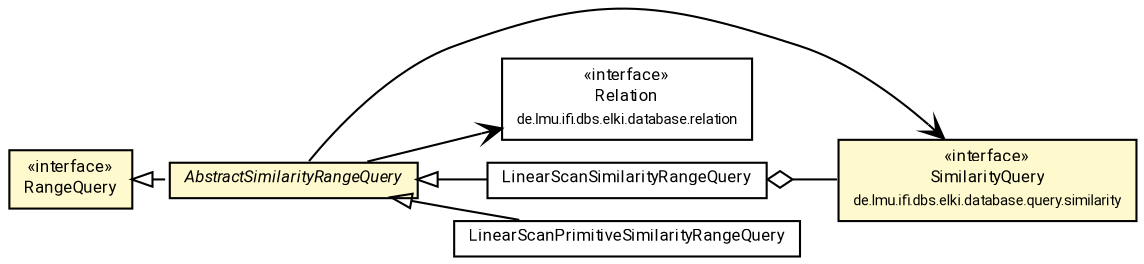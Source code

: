 #!/usr/local/bin/dot
#
# Class diagram 
# Generated by UMLGraph version R5_7_2-60-g0e99a6 (http://www.spinellis.gr/umlgraph/)
#

digraph G {
	graph [fontnames="svg"]
	edge [fontname="Roboto",fontsize=7,labelfontname="Roboto",labelfontsize=7,color="black"];
	node [fontname="Roboto",fontcolor="black",fontsize=8,shape=plaintext,margin=0,width=0,height=0];
	nodesep=0.15;
	ranksep=0.25;
	rankdir=LR;
	// de.lmu.ifi.dbs.elki.database.query.similarity.SimilarityQuery<O>
	c1362455 [label=<<table title="de.lmu.ifi.dbs.elki.database.query.similarity.SimilarityQuery" border="0" cellborder="1" cellspacing="0" cellpadding="2" bgcolor="LemonChiffon" href="../similarity/SimilarityQuery.html" target="_parent">
		<tr><td><table border="0" cellspacing="0" cellpadding="1">
		<tr><td align="center" balign="center"> &#171;interface&#187; </td></tr>
		<tr><td align="center" balign="center"> <font face="Roboto">SimilarityQuery</font> </td></tr>
		<tr><td align="center" balign="center"> <font face="Roboto" point-size="7.0">de.lmu.ifi.dbs.elki.database.query.similarity</font> </td></tr>
		</table></td></tr>
		</table>>, URL="../similarity/SimilarityQuery.html"];
	// de.lmu.ifi.dbs.elki.database.query.range.RangeQuery<O>
	c1362464 [label=<<table title="de.lmu.ifi.dbs.elki.database.query.range.RangeQuery" border="0" cellborder="1" cellspacing="0" cellpadding="2" bgcolor="LemonChiffon" href="RangeQuery.html" target="_parent">
		<tr><td><table border="0" cellspacing="0" cellpadding="1">
		<tr><td align="center" balign="center"> &#171;interface&#187; </td></tr>
		<tr><td align="center" balign="center"> <font face="Roboto">RangeQuery</font> </td></tr>
		</table></td></tr>
		</table>>, URL="RangeQuery.html"];
	// de.lmu.ifi.dbs.elki.database.relation.Relation<O>
	c1362475 [label=<<table title="de.lmu.ifi.dbs.elki.database.relation.Relation" border="0" cellborder="1" cellspacing="0" cellpadding="2" href="../../relation/Relation.html" target="_parent">
		<tr><td><table border="0" cellspacing="0" cellpadding="1">
		<tr><td align="center" balign="center"> &#171;interface&#187; </td></tr>
		<tr><td align="center" balign="center"> <font face="Roboto">Relation</font> </td></tr>
		<tr><td align="center" balign="center"> <font face="Roboto" point-size="7.0">de.lmu.ifi.dbs.elki.database.relation</font> </td></tr>
		</table></td></tr>
		</table>>, URL="../../relation/Relation.html"];
	// de.lmu.ifi.dbs.elki.database.query.range.AbstractSimilarityRangeQuery<O>
	c1363535 [label=<<table title="de.lmu.ifi.dbs.elki.database.query.range.AbstractSimilarityRangeQuery" border="0" cellborder="1" cellspacing="0" cellpadding="2" bgcolor="lemonChiffon" href="AbstractSimilarityRangeQuery.html" target="_parent">
		<tr><td><table border="0" cellspacing="0" cellpadding="1">
		<tr><td align="center" balign="center"> <font face="Roboto"><i>AbstractSimilarityRangeQuery</i></font> </td></tr>
		</table></td></tr>
		</table>>, URL="AbstractSimilarityRangeQuery.html"];
	// de.lmu.ifi.dbs.elki.database.query.range.LinearScanSimilarityRangeQuery<O>
	c1363536 [label=<<table title="de.lmu.ifi.dbs.elki.database.query.range.LinearScanSimilarityRangeQuery" border="0" cellborder="1" cellspacing="0" cellpadding="2" href="LinearScanSimilarityRangeQuery.html" target="_parent">
		<tr><td><table border="0" cellspacing="0" cellpadding="1">
		<tr><td align="center" balign="center"> <font face="Roboto">LinearScanSimilarityRangeQuery</font> </td></tr>
		</table></td></tr>
		</table>>, URL="LinearScanSimilarityRangeQuery.html"];
	// de.lmu.ifi.dbs.elki.database.query.range.LinearScanPrimitiveSimilarityRangeQuery<O>
	c1363538 [label=<<table title="de.lmu.ifi.dbs.elki.database.query.range.LinearScanPrimitiveSimilarityRangeQuery" border="0" cellborder="1" cellspacing="0" cellpadding="2" href="LinearScanPrimitiveSimilarityRangeQuery.html" target="_parent">
		<tr><td><table border="0" cellspacing="0" cellpadding="1">
		<tr><td align="center" balign="center"> <font face="Roboto">LinearScanPrimitiveSimilarityRangeQuery</font> </td></tr>
		</table></td></tr>
		</table>>, URL="LinearScanPrimitiveSimilarityRangeQuery.html"];
	// de.lmu.ifi.dbs.elki.database.query.range.AbstractSimilarityRangeQuery<O> implements de.lmu.ifi.dbs.elki.database.query.range.RangeQuery<O>
	c1362464 -> c1363535 [arrowtail=empty,style=dashed,dir=back,weight=9];
	// de.lmu.ifi.dbs.elki.database.query.range.LinearScanSimilarityRangeQuery<O> extends de.lmu.ifi.dbs.elki.database.query.range.AbstractSimilarityRangeQuery<O>
	c1363535 -> c1363536 [arrowtail=empty,dir=back,weight=10];
	// de.lmu.ifi.dbs.elki.database.query.range.LinearScanSimilarityRangeQuery<O> has de.lmu.ifi.dbs.elki.database.query.similarity.SimilarityQuery<O>
	c1363536 -> c1362455 [arrowhead=none,arrowtail=ediamond,dir=back,weight=4];
	// de.lmu.ifi.dbs.elki.database.query.range.LinearScanPrimitiveSimilarityRangeQuery<O> extends de.lmu.ifi.dbs.elki.database.query.range.AbstractSimilarityRangeQuery<O>
	c1363535 -> c1363538 [arrowtail=empty,dir=back,weight=10];
	// de.lmu.ifi.dbs.elki.database.query.range.AbstractSimilarityRangeQuery<O> navassoc de.lmu.ifi.dbs.elki.database.relation.Relation<O>
	c1363535 -> c1362475 [arrowhead=open,weight=1];
	// de.lmu.ifi.dbs.elki.database.query.range.AbstractSimilarityRangeQuery<O> navassoc de.lmu.ifi.dbs.elki.database.query.similarity.SimilarityQuery<O>
	c1363535 -> c1362455 [arrowhead=open,weight=1];
}


